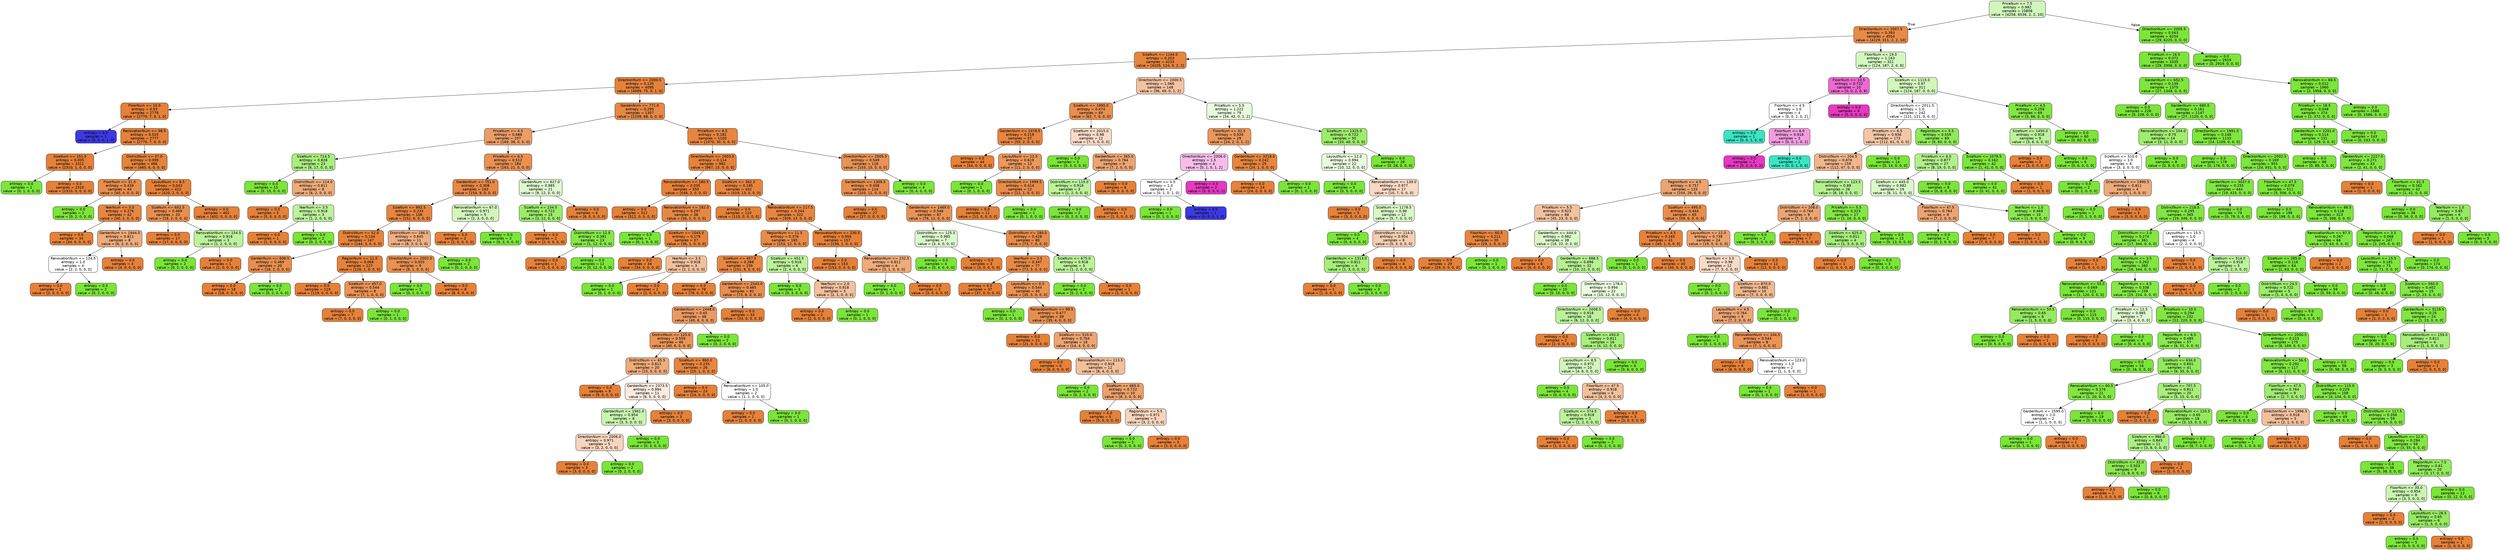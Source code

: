 digraph Tree {
node [shape=box, style="filled, rounded", color="black", fontname=helvetica] ;
edge [fontname=helvetica] ;
0 [label="PriceNum <= 7.5\nentropy = 0.982\nsamples = 10808\nvalue = [4258, 6536, 2, 2, 10]", fillcolor="#d1f6ba"] ;
1 [label="DirectionNum <= 2007.5\nentropy = 0.393\nsamples = 4554\nvalue = [4229, 311, 2, 2, 10]", fillcolor="#e78b48"] ;
0 -> 1 [labeldistance=2.5, labelangle=45, headlabel="True"] ;
2 [label="SizeNum <= 1144.0\nentropy = 0.203\nsamples = 4233\nvalue = [4105, 124, 0, 2, 2]", fillcolor="#e6853f"] ;
1 -> 2 ;
3 [label="DirectionNum <= 2000.5\nentropy = 0.135\nsamples = 4085\nvalue = [4009, 75, 0, 1, 0]", fillcolor="#e5833d"] ;
2 -> 3 ;
4 [label="FloorNum <= 10.0\nentropy = 0.03\nsamples = 2778\nvalue = [2770, 7, 0, 1, 0]", fillcolor="#e5813a"] ;
3 -> 4 ;
5 [label="entropy = 0.0\nsamples = 1\nvalue = [0, 0, 0, 1, 0]", fillcolor="#3c39e5"] ;
4 -> 5 ;
6 [label="RenovationNum <= 98.5\nentropy = 0.025\nsamples = 2777\nvalue = [2770, 7, 0, 0, 0]", fillcolor="#e5813a"] ;
4 -> 6 ;
7 [label="SizeNum <= 151.5\nentropy = 0.005\nsamples = 2311\nvalue = [2310, 1, 0, 0, 0]", fillcolor="#e58139"] ;
6 -> 7 ;
8 [label="entropy = 0.0\nsamples = 1\nvalue = [0, 1, 0, 0, 0]", fillcolor="#7be539"] ;
7 -> 8 ;
9 [label="entropy = 0.0\nsamples = 2310\nvalue = [2310, 0, 0, 0, 0]", fillcolor="#e58139"] ;
7 -> 9 ;
10 [label="DistrictNum <= 37.0\nentropy = 0.099\nsamples = 466\nvalue = [460, 6, 0, 0, 0]", fillcolor="#e5833c"] ;
6 -> 10 ;
11 [label="FloorNum <= 31.5\nentropy = 0.439\nsamples = 44\nvalue = [40, 4, 0, 0, 0]", fillcolor="#e88e4d"] ;
10 -> 11 ;
12 [label="entropy = 0.0\nsamples = 2\nvalue = [0, 2, 0, 0, 0]", fillcolor="#7be539"] ;
11 -> 12 ;
13 [label="YearNum <= 3.5\nentropy = 0.276\nsamples = 42\nvalue = [40, 2, 0, 0, 0]", fillcolor="#e68743"] ;
11 -> 13 ;
14 [label="entropy = 0.0\nsamples = 34\nvalue = [34, 0, 0, 0, 0]", fillcolor="#e58139"] ;
13 -> 14 ;
15 [label="GardenNum <= 1944.0\nentropy = 0.811\nsamples = 8\nvalue = [6, 2, 0, 0, 0]", fillcolor="#eeab7b"] ;
13 -> 15 ;
16 [label="RenovationNum <= 124.5\nentropy = 1.0\nsamples = 4\nvalue = [2, 2, 0, 0, 0]", fillcolor="#ffffff"] ;
15 -> 16 ;
17 [label="entropy = 0.0\nsamples = 2\nvalue = [2, 0, 0, 0, 0]", fillcolor="#e58139"] ;
16 -> 17 ;
18 [label="entropy = 0.0\nsamples = 2\nvalue = [0, 2, 0, 0, 0]", fillcolor="#7be539"] ;
16 -> 18 ;
19 [label="entropy = 0.0\nsamples = 4\nvalue = [4, 0, 0, 0, 0]", fillcolor="#e58139"] ;
15 -> 19 ;
20 [label="LayoutNum <= 8.5\nentropy = 0.043\nsamples = 422\nvalue = [420, 2, 0, 0, 0]", fillcolor="#e5823a"] ;
10 -> 20 ;
21 [label="SizeNum <= 602.5\nentropy = 0.469\nsamples = 20\nvalue = [18, 2, 0, 0, 0]", fillcolor="#e88f4f"] ;
20 -> 21 ;
22 [label="entropy = 0.0\nsamples = 17\nvalue = [17, 0, 0, 0, 0]", fillcolor="#e58139"] ;
21 -> 22 ;
23 [label="RenovationNum <= 154.5\nentropy = 0.918\nsamples = 3\nvalue = [1, 2, 0, 0, 0]", fillcolor="#bdf29c"] ;
21 -> 23 ;
24 [label="entropy = 0.0\nsamples = 2\nvalue = [0, 2, 0, 0, 0]", fillcolor="#7be539"] ;
23 -> 24 ;
25 [label="entropy = 0.0\nsamples = 1\nvalue = [1, 0, 0, 0, 0]", fillcolor="#e58139"] ;
23 -> 25 ;
26 [label="entropy = 0.0\nsamples = 402\nvalue = [402, 0, 0, 0, 0]", fillcolor="#e58139"] ;
20 -> 26 ;
27 [label="GardenNum <= 771.0\nentropy = 0.295\nsamples = 1307\nvalue = [1239, 68, 0, 0, 0]", fillcolor="#e68844"] ;
3 -> 27 ;
28 [label="PriceNum <= 4.5\nentropy = 0.688\nsamples = 207\nvalue = [169, 38, 0, 0, 0]", fillcolor="#eb9d66"] ;
27 -> 28 ;
29 [label="SizeNum <= 714.5\nentropy = 0.828\nsamples = 23\nvalue = [6, 17, 0, 0, 0]", fillcolor="#aaee7f"] ;
28 -> 29 ;
30 [label="entropy = 0.0\nsamples = 15\nvalue = [0, 15, 0, 0, 0]", fillcolor="#7be539"] ;
29 -> 30 ;
31 [label="DistrictNum <= 114.0\nentropy = 0.811\nsamples = 8\nvalue = [6, 2, 0, 0, 0]", fillcolor="#eeab7b"] ;
29 -> 31 ;
32 [label="entropy = 0.0\nsamples = 5\nvalue = [5, 0, 0, 0, 0]", fillcolor="#e58139"] ;
31 -> 32 ;
33 [label="YearNum <= 3.5\nentropy = 0.918\nsamples = 3\nvalue = [1, 2, 0, 0, 0]", fillcolor="#bdf29c"] ;
31 -> 33 ;
34 [label="entropy = 0.0\nsamples = 1\nvalue = [1, 0, 0, 0, 0]", fillcolor="#e58139"] ;
33 -> 34 ;
35 [label="entropy = 0.0\nsamples = 2\nvalue = [0, 2, 0, 0, 0]", fillcolor="#7be539"] ;
33 -> 35 ;
36 [label="PriceNum <= 6.5\nentropy = 0.512\nsamples = 184\nvalue = [163, 21, 0, 0, 0]", fillcolor="#e89153"] ;
28 -> 36 ;
37 [label="GardenNum <= 751.0\nentropy = 0.308\nsamples = 163\nvalue = [154, 9, 0, 0, 0]", fillcolor="#e78845"] ;
36 -> 37 ;
38 [label="SizeNum <= 892.5\nentropy = 0.233\nsamples = 158\nvalue = [152, 6, 0, 0, 0]", fillcolor="#e68641"] ;
37 -> 38 ;
39 [label="DistrictNum <= 52.0\nentropy = 0.144\nsamples = 147\nvalue = [144, 3, 0, 0, 0]", fillcolor="#e6843d"] ;
38 -> 39 ;
40 [label="GardenNum <= 608.5\nentropy = 0.469\nsamples = 20\nvalue = [18, 2, 0, 0, 0]", fillcolor="#e88f4f"] ;
39 -> 40 ;
41 [label="entropy = 0.0\nsamples = 18\nvalue = [18, 0, 0, 0, 0]", fillcolor="#e58139"] ;
40 -> 41 ;
42 [label="entropy = 0.0\nsamples = 2\nvalue = [0, 2, 0, 0, 0]", fillcolor="#7be539"] ;
40 -> 42 ;
43 [label="RegionNum <= 11.5\nentropy = 0.066\nsamples = 127\nvalue = [126, 1, 0, 0, 0]", fillcolor="#e5823b"] ;
39 -> 43 ;
44 [label="entropy = 0.0\nsamples = 119\nvalue = [119, 0, 0, 0, 0]", fillcolor="#e58139"] ;
43 -> 44 ;
45 [label="SizeNum <= 457.0\nentropy = 0.544\nsamples = 8\nvalue = [7, 1, 0, 0, 0]", fillcolor="#e99355"] ;
43 -> 45 ;
46 [label="entropy = 0.0\nsamples = 7\nvalue = [7, 0, 0, 0, 0]", fillcolor="#e58139"] ;
45 -> 46 ;
47 [label="entropy = 0.0\nsamples = 1\nvalue = [0, 1, 0, 0, 0]", fillcolor="#7be539"] ;
45 -> 47 ;
48 [label="DistrictNum <= 186.5\nentropy = 0.845\nsamples = 11\nvalue = [8, 3, 0, 0, 0]", fillcolor="#efb083"] ;
38 -> 48 ;
49 [label="DirectionNum <= 2002.0\nentropy = 0.503\nsamples = 9\nvalue = [8, 1, 0, 0, 0]", fillcolor="#e89152"] ;
48 -> 49 ;
50 [label="entropy = 0.0\nsamples = 1\nvalue = [0, 1, 0, 0, 0]", fillcolor="#7be539"] ;
49 -> 50 ;
51 [label="entropy = 0.0\nsamples = 8\nvalue = [8, 0, 0, 0, 0]", fillcolor="#e58139"] ;
49 -> 51 ;
52 [label="entropy = 0.0\nsamples = 2\nvalue = [0, 2, 0, 0, 0]", fillcolor="#7be539"] ;
48 -> 52 ;
53 [label="RenovationNum <= 67.0\nentropy = 0.971\nsamples = 5\nvalue = [2, 3, 0, 0, 0]", fillcolor="#d3f6bd"] ;
37 -> 53 ;
54 [label="entropy = 0.0\nsamples = 2\nvalue = [2, 0, 0, 0, 0]", fillcolor="#e58139"] ;
53 -> 54 ;
55 [label="entropy = 0.0\nsamples = 3\nvalue = [0, 3, 0, 0, 0]", fillcolor="#7be539"] ;
53 -> 55 ;
56 [label="GardenNum <= 627.0\nentropy = 0.985\nsamples = 21\nvalue = [9, 12, 0, 0, 0]", fillcolor="#def8ce"] ;
36 -> 56 ;
57 [label="SizeNum <= 234.5\nentropy = 0.722\nsamples = 15\nvalue = [3, 12, 0, 0, 0]", fillcolor="#9cec6a"] ;
56 -> 57 ;
58 [label="entropy = 0.0\nsamples = 2\nvalue = [2, 0, 0, 0, 0]", fillcolor="#e58139"] ;
57 -> 58 ;
59 [label="DistrictNum <= 12.5\nentropy = 0.391\nsamples = 13\nvalue = [1, 12, 0, 0, 0]", fillcolor="#86e749"] ;
57 -> 59 ;
60 [label="entropy = 0.0\nsamples = 1\nvalue = [1, 0, 0, 0, 0]", fillcolor="#e58139"] ;
59 -> 60 ;
61 [label="entropy = 0.0\nsamples = 12\nvalue = [0, 12, 0, 0, 0]", fillcolor="#7be539"] ;
59 -> 61 ;
62 [label="entropy = 0.0\nsamples = 6\nvalue = [6, 0, 0, 0, 0]", fillcolor="#e58139"] ;
56 -> 62 ;
63 [label="PriceNum <= 6.5\nentropy = 0.181\nsamples = 1100\nvalue = [1070, 30, 0, 0, 0]", fillcolor="#e6853f"] ;
27 -> 63 ;
64 [label="DirectionNum <= 2003.5\nentropy = 0.114\nsamples = 982\nvalue = [967, 15, 0, 0, 0]", fillcolor="#e5833c"] ;
63 -> 64 ;
65 [label="RenovationNum <= 180.5\nentropy = 0.035\nsamples = 550\nvalue = [548, 2, 0, 0, 0]", fillcolor="#e5813a"] ;
64 -> 65 ;
66 [label="entropy = 0.0\nsamples = 512\nvalue = [512, 0, 0, 0, 0]", fillcolor="#e58139"] ;
65 -> 66 ;
67 [label="RenovationNum <= 182.0\nentropy = 0.297\nsamples = 38\nvalue = [36, 2, 0, 0, 0]", fillcolor="#e68844"] ;
65 -> 67 ;
68 [label="entropy = 0.0\nsamples = 1\nvalue = [0, 1, 0, 0, 0]", fillcolor="#7be539"] ;
67 -> 68 ;
69 [label="SizeNum <= 1045.0\nentropy = 0.179\nsamples = 37\nvalue = [36, 1, 0, 0, 0]", fillcolor="#e6843e"] ;
67 -> 69 ;
70 [label="entropy = 0.0\nsamples = 34\nvalue = [34, 0, 0, 0, 0]", fillcolor="#e58139"] ;
69 -> 70 ;
71 [label="YearNum <= 3.5\nentropy = 0.918\nsamples = 3\nvalue = [2, 1, 0, 0, 0]", fillcolor="#f2c09c"] ;
69 -> 71 ;
72 [label="entropy = 0.0\nsamples = 1\nvalue = [0, 1, 0, 0, 0]", fillcolor="#7be539"] ;
71 -> 72 ;
73 [label="entropy = 0.0\nsamples = 2\nvalue = [2, 0, 0, 0, 0]", fillcolor="#e58139"] ;
71 -> 73 ;
74 [label="SizeNum <= 362.5\nentropy = 0.195\nsamples = 432\nvalue = [419, 13, 0, 0, 0]", fillcolor="#e6853f"] ;
64 -> 74 ;
75 [label="entropy = 0.0\nsamples = 110\nvalue = [110, 0, 0, 0, 0]", fillcolor="#e58139"] ;
74 -> 75 ;
76 [label="RenovationNum <= 117.5\nentropy = 0.244\nsamples = 322\nvalue = [309, 13, 0, 0, 0]", fillcolor="#e68641"] ;
74 -> 76 ;
77 [label="RegionNum <= 11.5\nentropy = 0.376\nsamples = 165\nvalue = [153, 12, 0, 0, 0]", fillcolor="#e78b49"] ;
76 -> 77 ;
78 [label="SizeNum <= 457.5\nentropy = 0.288\nsamples = 159\nvalue = [151, 8, 0, 0, 0]", fillcolor="#e68843"] ;
77 -> 78 ;
79 [label="entropy = 0.0\nsamples = 78\nvalue = [78, 0, 0, 0, 0]", fillcolor="#e58139"] ;
78 -> 79 ;
80 [label="GardenNum <= 2543.0\nentropy = 0.465\nsamples = 81\nvalue = [73, 8, 0, 0, 0]", fillcolor="#e88f4f"] ;
78 -> 80 ;
81 [label="GardenNum <= 2448.0\nentropy = 0.65\nsamples = 48\nvalue = [40, 8, 0, 0, 0]", fillcolor="#ea9a61"] ;
80 -> 81 ;
82 [label="DistrictNum <= 125.0\nentropy = 0.559\nsamples = 46\nvalue = [40, 6, 0, 0, 0]", fillcolor="#e99457"] ;
81 -> 82 ;
83 [label="DistrictNum <= 65.5\nentropy = 0.811\nsamples = 20\nvalue = [15, 5, 0, 0, 0]", fillcolor="#eeab7b"] ;
82 -> 83 ;
84 [label="entropy = 0.0\nsamples = 9\nvalue = [9, 0, 0, 0, 0]", fillcolor="#e58139"] ;
83 -> 84 ;
85 [label="GardenNum <= 2373.5\nentropy = 0.994\nsamples = 11\nvalue = [6, 5, 0, 0, 0]", fillcolor="#fbeade"] ;
83 -> 85 ;
86 [label="GardenNum <= 1961.0\nentropy = 0.954\nsamples = 8\nvalue = [3, 5, 0, 0, 0]", fillcolor="#caf5b0"] ;
85 -> 86 ;
87 [label="DirectionNum <= 2006.0\nentropy = 0.971\nsamples = 5\nvalue = [3, 2, 0, 0, 0]", fillcolor="#f6d5bd"] ;
86 -> 87 ;
88 [label="entropy = 0.0\nsamples = 3\nvalue = [3, 0, 0, 0, 0]", fillcolor="#e58139"] ;
87 -> 88 ;
89 [label="entropy = 0.0\nsamples = 2\nvalue = [0, 2, 0, 0, 0]", fillcolor="#7be539"] ;
87 -> 89 ;
90 [label="entropy = 0.0\nsamples = 3\nvalue = [0, 3, 0, 0, 0]", fillcolor="#7be539"] ;
86 -> 90 ;
91 [label="entropy = 0.0\nsamples = 3\nvalue = [3, 0, 0, 0, 0]", fillcolor="#e58139"] ;
85 -> 91 ;
92 [label="SizeNum <= 960.0\nentropy = 0.235\nsamples = 26\nvalue = [25, 1, 0, 0, 0]", fillcolor="#e68641"] ;
82 -> 92 ;
93 [label="entropy = 0.0\nsamples = 24\nvalue = [24, 0, 0, 0, 0]", fillcolor="#e58139"] ;
92 -> 93 ;
94 [label="RenovationNum <= 105.0\nentropy = 1.0\nsamples = 2\nvalue = [1, 1, 0, 0, 0]", fillcolor="#ffffff"] ;
92 -> 94 ;
95 [label="entropy = 0.0\nsamples = 1\nvalue = [1, 0, 0, 0, 0]", fillcolor="#e58139"] ;
94 -> 95 ;
96 [label="entropy = 0.0\nsamples = 1\nvalue = [0, 1, 0, 0, 0]", fillcolor="#7be539"] ;
94 -> 96 ;
97 [label="entropy = 0.0\nsamples = 2\nvalue = [0, 2, 0, 0, 0]", fillcolor="#7be539"] ;
81 -> 97 ;
98 [label="entropy = 0.0\nsamples = 33\nvalue = [33, 0, 0, 0, 0]", fillcolor="#e58139"] ;
80 -> 98 ;
99 [label="SizeNum <= 452.5\nentropy = 0.918\nsamples = 6\nvalue = [2, 4, 0, 0, 0]", fillcolor="#bdf29c"] ;
77 -> 99 ;
100 [label="entropy = 0.0\nsamples = 3\nvalue = [0, 3, 0, 0, 0]", fillcolor="#7be539"] ;
99 -> 100 ;
101 [label="YearNum <= 2.0\nentropy = 0.918\nsamples = 3\nvalue = [2, 1, 0, 0, 0]", fillcolor="#f2c09c"] ;
99 -> 101 ;
102 [label="entropy = 0.0\nsamples = 2\nvalue = [2, 0, 0, 0, 0]", fillcolor="#e58139"] ;
101 -> 102 ;
103 [label="entropy = 0.0\nsamples = 1\nvalue = [0, 1, 0, 0, 0]", fillcolor="#7be539"] ;
101 -> 103 ;
104 [label="RenovationNum <= 230.5\nentropy = 0.056\nsamples = 157\nvalue = [156, 1, 0, 0, 0]", fillcolor="#e5823a"] ;
76 -> 104 ;
105 [label="entropy = 0.0\nsamples = 153\nvalue = [153, 0, 0, 0, 0]", fillcolor="#e58139"] ;
104 -> 105 ;
106 [label="RenovationNum <= 232.5\nentropy = 0.811\nsamples = 4\nvalue = [3, 1, 0, 0, 0]", fillcolor="#eeab7b"] ;
104 -> 106 ;
107 [label="entropy = 0.0\nsamples = 1\nvalue = [0, 1, 0, 0, 0]", fillcolor="#7be539"] ;
106 -> 107 ;
108 [label="entropy = 0.0\nsamples = 3\nvalue = [3, 0, 0, 0, 0]", fillcolor="#e58139"] ;
106 -> 108 ;
109 [label="DirectionNum <= 2005.5\nentropy = 0.549\nsamples = 118\nvalue = [103, 15, 0, 0, 0]", fillcolor="#e99356"] ;
63 -> 109 ;
110 [label="GardenNum <= 1309.5\nentropy = 0.458\nsamples = 114\nvalue = [103, 11, 0, 0, 0]", fillcolor="#e88e4e"] ;
109 -> 110 ;
111 [label="entropy = 0.0\nsamples = 27\nvalue = [27, 0, 0, 0, 0]", fillcolor="#e58139"] ;
110 -> 111 ;
112 [label="GardenNum <= 1469.0\nentropy = 0.548\nsamples = 87\nvalue = [76, 11, 0, 0, 0]", fillcolor="#e99356"] ;
110 -> 112 ;
113 [label="DistrictNum <= 125.5\nentropy = 0.985\nsamples = 7\nvalue = [3, 4, 0, 0, 0]", fillcolor="#def8ce"] ;
112 -> 113 ;
114 [label="entropy = 0.0\nsamples = 4\nvalue = [0, 4, 0, 0, 0]", fillcolor="#7be539"] ;
113 -> 114 ;
115 [label="entropy = 0.0\nsamples = 3\nvalue = [3, 0, 0, 0, 0]", fillcolor="#e58139"] ;
113 -> 115 ;
116 [label="DistrictNum <= 180.0\nentropy = 0.428\nsamples = 80\nvalue = [73, 7, 0, 0, 0]", fillcolor="#e78d4c"] ;
112 -> 116 ;
117 [label="YearNum <= 3.5\nentropy = 0.347\nsamples = 77\nvalue = [72, 5, 0, 0, 0]", fillcolor="#e78a47"] ;
116 -> 117 ;
118 [label="entropy = 0.0\nsamples = 37\nvalue = [37, 0, 0, 0, 0]", fillcolor="#e58139"] ;
117 -> 118 ;
119 [label="LayoutNum <= 0.5\nentropy = 0.544\nsamples = 40\nvalue = [35, 5, 0, 0, 0]", fillcolor="#e99355"] ;
117 -> 119 ;
120 [label="entropy = 0.0\nsamples = 1\nvalue = [0, 1, 0, 0, 0]", fillcolor="#7be539"] ;
119 -> 120 ;
121 [label="RenovationNum <= 99.5\nentropy = 0.477\nsamples = 39\nvalue = [35, 4, 0, 0, 0]", fillcolor="#e88f50"] ;
119 -> 121 ;
122 [label="entropy = 0.0\nsamples = 21\nvalue = [21, 0, 0, 0, 0]", fillcolor="#e58139"] ;
121 -> 122 ;
123 [label="SizeNum <= 510.0\nentropy = 0.764\nsamples = 18\nvalue = [14, 4, 0, 0, 0]", fillcolor="#eca572"] ;
121 -> 123 ;
124 [label="entropy = 0.0\nsamples = 6\nvalue = [6, 0, 0, 0, 0]", fillcolor="#e58139"] ;
123 -> 124 ;
125 [label="RenovationNum <= 113.5\nentropy = 0.918\nsamples = 12\nvalue = [8, 4, 0, 0, 0]", fillcolor="#f2c09c"] ;
123 -> 125 ;
126 [label="entropy = 0.0\nsamples = 2\nvalue = [0, 2, 0, 0, 0]", fillcolor="#7be539"] ;
125 -> 126 ;
127 [label="SizeNum <= 665.0\nentropy = 0.722\nsamples = 10\nvalue = [8, 2, 0, 0, 0]", fillcolor="#eca06a"] ;
125 -> 127 ;
128 [label="entropy = 0.0\nsamples = 5\nvalue = [5, 0, 0, 0, 0]", fillcolor="#e58139"] ;
127 -> 128 ;
129 [label="RegionNum <= 5.5\nentropy = 0.971\nsamples = 5\nvalue = [3, 2, 0, 0, 0]", fillcolor="#f6d5bd"] ;
127 -> 129 ;
130 [label="entropy = 0.0\nsamples = 2\nvalue = [0, 2, 0, 0, 0]", fillcolor="#7be539"] ;
129 -> 130 ;
131 [label="entropy = 0.0\nsamples = 3\nvalue = [3, 0, 0, 0, 0]", fillcolor="#e58139"] ;
129 -> 131 ;
132 [label="SizeNum <= 675.0\nentropy = 0.918\nsamples = 3\nvalue = [1, 2, 0, 0, 0]", fillcolor="#bdf29c"] ;
116 -> 132 ;
133 [label="entropy = 0.0\nsamples = 2\nvalue = [0, 2, 0, 0, 0]", fillcolor="#7be539"] ;
132 -> 133 ;
134 [label="entropy = 0.0\nsamples = 1\nvalue = [1, 0, 0, 0, 0]", fillcolor="#e58139"] ;
132 -> 134 ;
135 [label="entropy = 0.0\nsamples = 4\nvalue = [0, 4, 0, 0, 0]", fillcolor="#7be539"] ;
109 -> 135 ;
136 [label="DirectionNum <= 2000.5\nentropy = 1.066\nsamples = 148\nvalue = [96, 49, 0, 1, 2]", fillcolor="#f3c3a1"] ;
2 -> 136 ;
137 [label="SizeNum <= 1890.0\nentropy = 0.474\nsamples = 69\nvalue = [62, 7, 0, 0, 0]", fillcolor="#e88f4f"] ;
136 -> 137 ;
138 [label="GardenNum <= 2478.5\nentropy = 0.219\nsamples = 57\nvalue = [55, 2, 0, 0, 0]", fillcolor="#e68640"] ;
137 -> 138 ;
139 [label="entropy = 0.0\nsamples = 44\nvalue = [44, 0, 0, 0, 0]", fillcolor="#e58139"] ;
138 -> 139 ;
140 [label="LayoutNum <= 12.5\nentropy = 0.619\nsamples = 13\nvalue = [11, 2, 0, 0, 0]", fillcolor="#ea985d"] ;
138 -> 140 ;
141 [label="entropy = 0.0\nsamples = 1\nvalue = [0, 1, 0, 0, 0]", fillcolor="#7be539"] ;
140 -> 141 ;
142 [label="DirectionNum <= 1999.5\nentropy = 0.414\nsamples = 12\nvalue = [11, 1, 0, 0, 0]", fillcolor="#e78c4b"] ;
140 -> 142 ;
143 [label="entropy = 0.0\nsamples = 11\nvalue = [11, 0, 0, 0, 0]", fillcolor="#e58139"] ;
142 -> 143 ;
144 [label="entropy = 0.0\nsamples = 1\nvalue = [0, 1, 0, 0, 0]", fillcolor="#7be539"] ;
142 -> 144 ;
145 [label="SizeNum <= 2015.0\nentropy = 0.98\nsamples = 12\nvalue = [7, 5, 0, 0, 0]", fillcolor="#f8dbc6"] ;
137 -> 145 ;
146 [label="entropy = 0.0\nsamples = 3\nvalue = [0, 3, 0, 0, 0]", fillcolor="#7be539"] ;
145 -> 146 ;
147 [label="GardenNum <= 365.0\nentropy = 0.764\nsamples = 9\nvalue = [7, 2, 0, 0, 0]", fillcolor="#eca572"] ;
145 -> 147 ;
148 [label="DistrictNum <= 115.0\nentropy = 0.918\nsamples = 3\nvalue = [1, 2, 0, 0, 0]", fillcolor="#bdf29c"] ;
147 -> 148 ;
149 [label="entropy = 0.0\nsamples = 2\nvalue = [0, 2, 0, 0, 0]", fillcolor="#7be539"] ;
148 -> 149 ;
150 [label="entropy = 0.0\nsamples = 1\nvalue = [1, 0, 0, 0, 0]", fillcolor="#e58139"] ;
148 -> 150 ;
151 [label="entropy = 0.0\nsamples = 6\nvalue = [6, 0, 0, 0, 0]", fillcolor="#e58139"] ;
147 -> 151 ;
152 [label="PriceNum <= 5.5\nentropy = 1.222\nsamples = 79\nvalue = [34, 42, 0, 1, 2]", fillcolor="#e8fadc"] ;
136 -> 152 ;
153 [label="FloorNum <= 32.5\nentropy = 0.926\nsamples = 29\nvalue = [24, 2, 0, 1, 2]", fillcolor="#ea985e"] ;
152 -> 153 ;
154 [label="DirectionNum <= 2006.0\nentropy = 1.5\nsamples = 4\nvalue = [0, 1, 0, 1, 2]", fillcolor="#f6bdea"] ;
153 -> 154 ;
155 [label="YearNum <= 0.5\nentropy = 1.0\nsamples = 2\nvalue = [0, 1, 0, 1, 0]", fillcolor="#ffffff"] ;
154 -> 155 ;
156 [label="entropy = 0.0\nsamples = 1\nvalue = [0, 1, 0, 0, 0]", fillcolor="#7be539"] ;
155 -> 156 ;
157 [label="entropy = 0.0\nsamples = 1\nvalue = [0, 0, 0, 1, 0]", fillcolor="#3c39e5"] ;
155 -> 157 ;
158 [label="entropy = 0.0\nsamples = 2\nvalue = [0, 0, 0, 0, 2]", fillcolor="#e539c0"] ;
154 -> 158 ;
159 [label="GardenNum <= 3218.0\nentropy = 0.242\nsamples = 25\nvalue = [24, 1, 0, 0, 0]", fillcolor="#e68641"] ;
153 -> 159 ;
160 [label="entropy = 0.0\nsamples = 24\nvalue = [24, 0, 0, 0, 0]", fillcolor="#e58139"] ;
159 -> 160 ;
161 [label="entropy = 0.0\nsamples = 1\nvalue = [0, 1, 0, 0, 0]", fillcolor="#7be539"] ;
159 -> 161 ;
162 [label="SizeNum <= 1325.0\nentropy = 0.722\nsamples = 50\nvalue = [10, 40, 0, 0, 0]", fillcolor="#9cec6a"] ;
152 -> 162 ;
163 [label="LayoutNum <= 12.0\nentropy = 0.994\nsamples = 22\nvalue = [10, 12, 0, 0, 0]", fillcolor="#e9fbde"] ;
162 -> 163 ;
164 [label="entropy = 0.0\nsamples = 5\nvalue = [0, 5, 0, 0, 0]", fillcolor="#7be539"] ;
163 -> 164 ;
165 [label="RenovationNum <= 139.0\nentropy = 0.977\nsamples = 17\nvalue = [10, 7, 0, 0, 0]", fillcolor="#f7d9c4"] ;
163 -> 165 ;
166 [label="entropy = 0.0\nsamples = 5\nvalue = [5, 0, 0, 0, 0]", fillcolor="#e58139"] ;
165 -> 166 ;
167 [label="SizeNum <= 1178.5\nentropy = 0.98\nsamples = 12\nvalue = [5, 7, 0, 0, 0]", fillcolor="#d9f8c6"] ;
165 -> 167 ;
168 [label="entropy = 0.0\nsamples = 4\nvalue = [0, 4, 0, 0, 0]", fillcolor="#7be539"] ;
167 -> 168 ;
169 [label="DistrictNum <= 114.0\nentropy = 0.954\nsamples = 8\nvalue = [5, 3, 0, 0, 0]", fillcolor="#f5cdb0"] ;
167 -> 169 ;
170 [label="GardenNum <= 1313.0\nentropy = 0.811\nsamples = 4\nvalue = [1, 3, 0, 0, 0]", fillcolor="#a7ee7b"] ;
169 -> 170 ;
171 [label="entropy = 0.0\nsamples = 1\nvalue = [1, 0, 0, 0, 0]", fillcolor="#e58139"] ;
170 -> 171 ;
172 [label="entropy = 0.0\nsamples = 3\nvalue = [0, 3, 0, 0, 0]", fillcolor="#7be539"] ;
170 -> 172 ;
173 [label="entropy = 0.0\nsamples = 4\nvalue = [4, 0, 0, 0, 0]", fillcolor="#e58139"] ;
169 -> 173 ;
174 [label="entropy = 0.0\nsamples = 28\nvalue = [0, 28, 0, 0, 0]", fillcolor="#7be539"] ;
162 -> 174 ;
175 [label="FloorNum <= 19.0\nentropy = 1.163\nsamples = 321\nvalue = [124, 187, 2, 0, 8]", fillcolor="#d5f7c0"] ;
1 -> 175 ;
176 [label="FloorNum <= 10.5\nentropy = 0.722\nsamples = 10\nvalue = [0, 0, 2, 0, 8]", fillcolor="#ec6ad0"] ;
175 -> 176 ;
177 [label="FloorNum <= 4.5\nentropy = 1.0\nsamples = 4\nvalue = [0, 0, 2, 0, 2]", fillcolor="#ffffff"] ;
176 -> 177 ;
178 [label="entropy = 0.0\nsamples = 1\nvalue = [0, 0, 1, 0, 0]", fillcolor="#39e5c5"] ;
177 -> 178 ;
179 [label="FloorNum <= 8.0\nentropy = 0.918\nsamples = 3\nvalue = [0, 0, 1, 0, 2]", fillcolor="#f29ce0"] ;
177 -> 179 ;
180 [label="entropy = 0.0\nsamples = 2\nvalue = [0, 0, 0, 0, 2]", fillcolor="#e539c0"] ;
179 -> 180 ;
181 [label="entropy = 0.0\nsamples = 1\nvalue = [0, 0, 1, 0, 0]", fillcolor="#39e5c5"] ;
179 -> 181 ;
182 [label="entropy = 0.0\nsamples = 6\nvalue = [0, 0, 0, 0, 6]", fillcolor="#e539c0"] ;
176 -> 182 ;
183 [label="SizeNum <= 1115.0\nentropy = 0.97\nsamples = 311\nvalue = [124, 187, 0, 0, 0]", fillcolor="#d3f6bc"] ;
175 -> 183 ;
184 [label="DirectionNum <= 2011.5\nentropy = 1.0\nsamples = 242\nvalue = [121, 121, 0, 0, 0]", fillcolor="#ffffff"] ;
183 -> 184 ;
185 [label="PriceNum <= 6.5\nentropy = 0.936\nsamples = 173\nvalue = [112, 61, 0, 0, 0]", fillcolor="#f3c6a5"] ;
184 -> 185 ;
186 [label="DistrictNum <= 204.5\nentropy = 0.876\nsamples = 159\nvalue = [112, 47, 0, 0, 0]", fillcolor="#f0b68c"] ;
185 -> 186 ;
187 [label="RegionNum <= 4.5\nentropy = 0.757\nsamples = 133\nvalue = [104, 29, 0, 0, 0]", fillcolor="#eca470"] ;
186 -> 187 ;
188 [label="PriceNum <= 5.5\nentropy = 0.923\nsamples = 68\nvalue = [45, 23, 0, 0, 0]", fillcolor="#f2c19e"] ;
187 -> 188 ;
189 [label="FloorNum <= 60.5\nentropy = 0.211\nsamples = 30\nvalue = [29, 1, 0, 0, 0]", fillcolor="#e68540"] ;
188 -> 189 ;
190 [label="entropy = 0.0\nsamples = 29\nvalue = [29, 0, 0, 0, 0]", fillcolor="#e58139"] ;
189 -> 190 ;
191 [label="entropy = 0.0\nsamples = 1\nvalue = [0, 1, 0, 0, 0]", fillcolor="#7be539"] ;
189 -> 191 ;
192 [label="GardenNum <= 444.0\nentropy = 0.982\nsamples = 38\nvalue = [16, 22, 0, 0, 0]", fillcolor="#dbf8c9"] ;
188 -> 192 ;
193 [label="entropy = 0.0\nsamples = 6\nvalue = [6, 0, 0, 0, 0]", fillcolor="#e58139"] ;
192 -> 193 ;
194 [label="GardenNum <= 888.5\nentropy = 0.896\nsamples = 32\nvalue = [10, 22, 0, 0, 0]", fillcolor="#b7f193"] ;
192 -> 194 ;
195 [label="entropy = 0.0\nsamples = 10\nvalue = [0, 10, 0, 0, 0]", fillcolor="#7be539"] ;
194 -> 195 ;
196 [label="DistrictNum <= 178.0\nentropy = 0.994\nsamples = 22\nvalue = [10, 12, 0, 0, 0]", fillcolor="#e9fbde"] ;
194 -> 196 ;
197 [label="DirectionNum <= 2008.5\nentropy = 0.918\nsamples = 18\nvalue = [6, 12, 0, 0, 0]", fillcolor="#bdf29c"] ;
196 -> 197 ;
198 [label="entropy = 0.0\nsamples = 2\nvalue = [2, 0, 0, 0, 0]", fillcolor="#e58139"] ;
197 -> 198 ;
199 [label="SizeNum <= 450.0\nentropy = 0.811\nsamples = 16\nvalue = [4, 12, 0, 0, 0]", fillcolor="#a7ee7b"] ;
197 -> 199 ;
200 [label="LayoutNum <= 8.5\nentropy = 0.971\nsamples = 10\nvalue = [4, 6, 0, 0, 0]", fillcolor="#d3f6bd"] ;
199 -> 200 ;
201 [label="entropy = 0.0\nsamples = 4\nvalue = [0, 4, 0, 0, 0]", fillcolor="#7be539"] ;
200 -> 201 ;
202 [label="FloorNum <= 47.5\nentropy = 0.918\nsamples = 6\nvalue = [4, 2, 0, 0, 0]", fillcolor="#f2c09c"] ;
200 -> 202 ;
203 [label="SizeNum <= 374.5\nentropy = 0.918\nsamples = 3\nvalue = [1, 2, 0, 0, 0]", fillcolor="#bdf29c"] ;
202 -> 203 ;
204 [label="entropy = 0.0\nsamples = 1\nvalue = [1, 0, 0, 0, 0]", fillcolor="#e58139"] ;
203 -> 204 ;
205 [label="entropy = 0.0\nsamples = 2\nvalue = [0, 2, 0, 0, 0]", fillcolor="#7be539"] ;
203 -> 205 ;
206 [label="entropy = 0.0\nsamples = 3\nvalue = [3, 0, 0, 0, 0]", fillcolor="#e58139"] ;
202 -> 206 ;
207 [label="entropy = 0.0\nsamples = 6\nvalue = [0, 6, 0, 0, 0]", fillcolor="#7be539"] ;
199 -> 207 ;
208 [label="entropy = 0.0\nsamples = 4\nvalue = [4, 0, 0, 0, 0]", fillcolor="#e58139"] ;
196 -> 208 ;
209 [label="SizeNum <= 495.0\nentropy = 0.444\nsamples = 65\nvalue = [59, 6, 0, 0, 0]", fillcolor="#e88e4d"] ;
187 -> 209 ;
210 [label="PriceNum <= 4.5\nentropy = 0.165\nsamples = 41\nvalue = [40, 1, 0, 0, 0]", fillcolor="#e6843e"] ;
209 -> 210 ;
211 [label="entropy = 0.0\nsamples = 1\nvalue = [0, 1, 0, 0, 0]", fillcolor="#7be539"] ;
210 -> 211 ;
212 [label="entropy = 0.0\nsamples = 40\nvalue = [40, 0, 0, 0, 0]", fillcolor="#e58139"] ;
210 -> 212 ;
213 [label="LayoutNum <= 12.0\nentropy = 0.738\nsamples = 24\nvalue = [19, 5, 0, 0, 0]", fillcolor="#eca26d"] ;
209 -> 213 ;
214 [label="YearNum <= 3.5\nentropy = 0.98\nsamples = 12\nvalue = [7, 5, 0, 0, 0]", fillcolor="#f8dbc6"] ;
213 -> 214 ;
215 [label="entropy = 0.0\nsamples = 2\nvalue = [0, 2, 0, 0, 0]", fillcolor="#7be539"] ;
214 -> 215 ;
216 [label="SizeNum <= 870.0\nentropy = 0.881\nsamples = 10\nvalue = [7, 3, 0, 0, 0]", fillcolor="#f0b78e"] ;
214 -> 216 ;
217 [label="LayoutNum <= 4.5\nentropy = 0.764\nsamples = 9\nvalue = [7, 2, 0, 0, 0]", fillcolor="#eca572"] ;
216 -> 217 ;
218 [label="entropy = 0.0\nsamples = 1\nvalue = [0, 1, 0, 0, 0]", fillcolor="#7be539"] ;
217 -> 218 ;
219 [label="RenovationNum <= 104.5\nentropy = 0.544\nsamples = 8\nvalue = [7, 1, 0, 0, 0]", fillcolor="#e99355"] ;
217 -> 219 ;
220 [label="entropy = 0.0\nsamples = 6\nvalue = [6, 0, 0, 0, 0]", fillcolor="#e58139"] ;
219 -> 220 ;
221 [label="RenovationNum <= 123.0\nentropy = 1.0\nsamples = 2\nvalue = [1, 1, 0, 0, 0]", fillcolor="#ffffff"] ;
219 -> 221 ;
222 [label="entropy = 0.0\nsamples = 1\nvalue = [0, 1, 0, 0, 0]", fillcolor="#7be539"] ;
221 -> 222 ;
223 [label="entropy = 0.0\nsamples = 1\nvalue = [1, 0, 0, 0, 0]", fillcolor="#e58139"] ;
221 -> 223 ;
224 [label="entropy = 0.0\nsamples = 1\nvalue = [0, 1, 0, 0, 0]", fillcolor="#7be539"] ;
216 -> 224 ;
225 [label="entropy = 0.0\nsamples = 12\nvalue = [12, 0, 0, 0, 0]", fillcolor="#e58139"] ;
213 -> 225 ;
226 [label="RenovationNum <= 123.5\nentropy = 0.89\nsamples = 26\nvalue = [8, 18, 0, 0, 0]", fillcolor="#b6f191"] ;
186 -> 226 ;
227 [label="DistrictNum <= 208.0\nentropy = 0.764\nsamples = 9\nvalue = [7, 2, 0, 0, 0]", fillcolor="#eca572"] ;
226 -> 227 ;
228 [label="entropy = 0.0\nsamples = 2\nvalue = [0, 2, 0, 0, 0]", fillcolor="#7be539"] ;
227 -> 228 ;
229 [label="entropy = 0.0\nsamples = 7\nvalue = [7, 0, 0, 0, 0]", fillcolor="#e58139"] ;
227 -> 229 ;
230 [label="PriceNum <= 5.5\nentropy = 0.323\nsamples = 17\nvalue = [1, 16, 0, 0, 0]", fillcolor="#83e745"] ;
226 -> 230 ;
231 [label="SizeNum <= 625.0\nentropy = 0.811\nsamples = 4\nvalue = [1, 3, 0, 0, 0]", fillcolor="#a7ee7b"] ;
230 -> 231 ;
232 [label="entropy = 0.0\nsamples = 1\nvalue = [1, 0, 0, 0, 0]", fillcolor="#e58139"] ;
231 -> 232 ;
233 [label="entropy = 0.0\nsamples = 3\nvalue = [0, 3, 0, 0, 0]", fillcolor="#7be539"] ;
231 -> 233 ;
234 [label="entropy = 0.0\nsamples = 13\nvalue = [0, 13, 0, 0, 0]", fillcolor="#7be539"] ;
230 -> 234 ;
235 [label="entropy = 0.0\nsamples = 14\nvalue = [0, 14, 0, 0, 0]", fillcolor="#7be539"] ;
185 -> 235 ;
236 [label="RegionNum <= 5.5\nentropy = 0.559\nsamples = 69\nvalue = [9, 60, 0, 0, 0]", fillcolor="#8fe957"] ;
184 -> 236 ;
237 [label="PriceNum <= 6.5\nentropy = 0.877\nsamples = 27\nvalue = [8, 19, 0, 0, 0]", fillcolor="#b3f08c"] ;
236 -> 237 ;
238 [label="SizeNum <= 445.0\nentropy = 0.982\nsamples = 19\nvalue = [8, 11, 0, 0, 0]", fillcolor="#dbf8c9"] ;
237 -> 238 ;
239 [label="FloorNum <= 47.5\nentropy = 0.764\nsamples = 9\nvalue = [7, 2, 0, 0, 0]", fillcolor="#eca572"] ;
238 -> 239 ;
240 [label="entropy = 0.0\nsamples = 2\nvalue = [0, 2, 0, 0, 0]", fillcolor="#7be539"] ;
239 -> 240 ;
241 [label="entropy = 0.0\nsamples = 7\nvalue = [7, 0, 0, 0, 0]", fillcolor="#e58139"] ;
239 -> 241 ;
242 [label="YearNum <= 1.0\nentropy = 0.469\nsamples = 10\nvalue = [1, 9, 0, 0, 0]", fillcolor="#8ae84f"] ;
238 -> 242 ;
243 [label="entropy = 0.0\nsamples = 1\nvalue = [1, 0, 0, 0, 0]", fillcolor="#e58139"] ;
242 -> 243 ;
244 [label="entropy = 0.0\nsamples = 9\nvalue = [0, 9, 0, 0, 0]", fillcolor="#7be539"] ;
242 -> 244 ;
245 [label="entropy = 0.0\nsamples = 8\nvalue = [0, 8, 0, 0, 0]", fillcolor="#7be539"] ;
237 -> 245 ;
246 [label="SizeNum <= 1079.5\nentropy = 0.162\nsamples = 42\nvalue = [1, 41, 0, 0, 0]", fillcolor="#7ee63e"] ;
236 -> 246 ;
247 [label="entropy = 0.0\nsamples = 41\nvalue = [0, 41, 0, 0, 0]", fillcolor="#7be539"] ;
246 -> 247 ;
248 [label="entropy = 0.0\nsamples = 1\nvalue = [1, 0, 0, 0, 0]", fillcolor="#e58139"] ;
246 -> 248 ;
249 [label="PriceNum <= 4.5\nentropy = 0.258\nsamples = 69\nvalue = [3, 66, 0, 0, 0]", fillcolor="#81e642"] ;
183 -> 249 ;
250 [label="SizeNum <= 1450.0\nentropy = 0.918\nsamples = 9\nvalue = [3, 6, 0, 0, 0]", fillcolor="#bdf29c"] ;
249 -> 250 ;
251 [label="entropy = 0.0\nsamples = 3\nvalue = [3, 0, 0, 0, 0]", fillcolor="#e58139"] ;
250 -> 251 ;
252 [label="entropy = 0.0\nsamples = 6\nvalue = [0, 6, 0, 0, 0]", fillcolor="#7be539"] ;
250 -> 252 ;
253 [label="entropy = 0.0\nsamples = 60\nvalue = [0, 60, 0, 0, 0]", fillcolor="#7be539"] ;
249 -> 253 ;
254 [label="DirectionNum <= 2005.5\nentropy = 0.043\nsamples = 6254\nvalue = [29, 6225, 0, 0, 0]", fillcolor="#7ce53a"] ;
0 -> 254 [labeldistance=2.5, labelangle=-45, headlabel="False"] ;
255 [label="PriceNum <= 16.5\nentropy = 0.072\nsamples = 3335\nvalue = [29, 3306, 0, 0, 0]", fillcolor="#7ce53b"] ;
254 -> 255 ;
256 [label="GardenNum <= 652.5\nentropy = 0.139\nsamples = 1375\nvalue = [27, 1348, 0, 0, 0]", fillcolor="#7ee63d"] ;
255 -> 256 ;
257 [label="entropy = 0.0\nsamples = 228\nvalue = [0, 228, 0, 0, 0]", fillcolor="#7be539"] ;
256 -> 257 ;
258 [label="GardenNum <= 680.0\nentropy = 0.161\nsamples = 1147\nvalue = [27, 1120, 0, 0, 0]", fillcolor="#7ee63e"] ;
256 -> 258 ;
259 [label="RenovationNum <= 104.0\nentropy = 0.75\nsamples = 14\nvalue = [3, 11, 0, 0, 0]", fillcolor="#9fec6f"] ;
258 -> 259 ;
260 [label="SizeNum <= 510.0\nentropy = 1.0\nsamples = 6\nvalue = [3, 3, 0, 0, 0]", fillcolor="#ffffff"] ;
259 -> 260 ;
261 [label="entropy = 0.0\nsamples = 2\nvalue = [0, 2, 0, 0, 0]", fillcolor="#7be539"] ;
260 -> 261 ;
262 [label="DirectionNum <= 1990.5\nentropy = 0.811\nsamples = 4\nvalue = [3, 1, 0, 0, 0]", fillcolor="#eeab7b"] ;
260 -> 262 ;
263 [label="entropy = 0.0\nsamples = 1\nvalue = [0, 1, 0, 0, 0]", fillcolor="#7be539"] ;
262 -> 263 ;
264 [label="entropy = 0.0\nsamples = 3\nvalue = [3, 0, 0, 0, 0]", fillcolor="#e58139"] ;
262 -> 264 ;
265 [label="entropy = 0.0\nsamples = 8\nvalue = [0, 8, 0, 0, 0]", fillcolor="#7be539"] ;
259 -> 265 ;
266 [label="DirectionNum <= 1991.5\nentropy = 0.148\nsamples = 1133\nvalue = [24, 1109, 0, 0, 0]", fillcolor="#7ee63d"] ;
258 -> 266 ;
267 [label="entropy = 0.0\nsamples = 178\nvalue = [0, 178, 0, 0, 0]", fillcolor="#7be539"] ;
266 -> 267 ;
268 [label="DirectionNum <= 2002.5\nentropy = 0.169\nsamples = 955\nvalue = [24, 931, 0, 0, 0]", fillcolor="#7ee63e"] ;
266 -> 268 ;
269 [label="GardenNum <= 3037.0\nentropy = 0.255\nsamples = 444\nvalue = [19, 425, 0, 0, 0]", fillcolor="#81e642"] ;
268 -> 269 ;
270 [label="DistrictNum <= 218.5\nentropy = 0.295\nsamples = 365\nvalue = [19, 346, 0, 0, 0]", fillcolor="#82e644"] ;
269 -> 270 ;
271 [label="DistrictNum <= 2.0\nentropy = 0.274\nsamples = 361\nvalue = [17, 344, 0, 0, 0]", fillcolor="#82e643"] ;
270 -> 271 ;
272 [label="entropy = 0.0\nsamples = 1\nvalue = [1, 0, 0, 0, 0]", fillcolor="#e58139"] ;
271 -> 272 ;
273 [label="RegionNum <= 3.5\nentropy = 0.262\nsamples = 360\nvalue = [16, 344, 0, 0, 0]", fillcolor="#81e642"] ;
271 -> 273 ;
274 [label="RenovationNum <= 55.5\nentropy = 0.069\nsamples = 121\nvalue = [1, 120, 0, 0, 0]", fillcolor="#7ce53b"] ;
273 -> 274 ;
275 [label="RenovationNum <= 50.5\nentropy = 0.65\nsamples = 6\nvalue = [1, 5, 0, 0, 0]", fillcolor="#95ea61"] ;
274 -> 275 ;
276 [label="entropy = 0.0\nsamples = 5\nvalue = [0, 5, 0, 0, 0]", fillcolor="#7be539"] ;
275 -> 276 ;
277 [label="entropy = 0.0\nsamples = 1\nvalue = [1, 0, 0, 0, 0]", fillcolor="#e58139"] ;
275 -> 277 ;
278 [label="entropy = 0.0\nsamples = 115\nvalue = [0, 115, 0, 0, 0]", fillcolor="#7be539"] ;
274 -> 278 ;
279 [label="RegionNum <= 4.5\nentropy = 0.338\nsamples = 239\nvalue = [15, 224, 0, 0, 0]", fillcolor="#84e746"] ;
273 -> 279 ;
280 [label="PriceNum <= 12.5\nentropy = 0.985\nsamples = 7\nvalue = [3, 4, 0, 0, 0]", fillcolor="#def8ce"] ;
279 -> 280 ;
281 [label="entropy = 0.0\nsamples = 3\nvalue = [3, 0, 0, 0, 0]", fillcolor="#e58139"] ;
280 -> 281 ;
282 [label="entropy = 0.0\nsamples = 4\nvalue = [0, 4, 0, 0, 0]", fillcolor="#7be539"] ;
280 -> 282 ;
283 [label="PriceNum <= 10.5\nentropy = 0.294\nsamples = 232\nvalue = [12, 220, 0, 0, 0]", fillcolor="#82e644"] ;
279 -> 283 ;
284 [label="RegionNum <= 6.5\nentropy = 0.485\nsamples = 57\nvalue = [6, 51, 0, 0, 0]", fillcolor="#8be850"] ;
283 -> 284 ;
285 [label="entropy = 0.0\nsamples = 16\nvalue = [0, 16, 0, 0, 0]", fillcolor="#7be539"] ;
284 -> 285 ;
286 [label="SizeNum <= 634.0\nentropy = 0.601\nsamples = 41\nvalue = [6, 35, 0, 0, 0]", fillcolor="#92e95b"] ;
284 -> 286 ;
287 [label="RenovationNum <= 60.5\nentropy = 0.276\nsamples = 21\nvalue = [1, 20, 0, 0, 0]", fillcolor="#82e643"] ;
286 -> 287 ;
288 [label="GardenNum <= 2595.0\nentropy = 1.0\nsamples = 2\nvalue = [1, 1, 0, 0, 0]", fillcolor="#ffffff"] ;
287 -> 288 ;
289 [label="entropy = 0.0\nsamples = 1\nvalue = [0, 1, 0, 0, 0]", fillcolor="#7be539"] ;
288 -> 289 ;
290 [label="entropy = 0.0\nsamples = 1\nvalue = [1, 0, 0, 0, 0]", fillcolor="#e58139"] ;
288 -> 290 ;
291 [label="entropy = 0.0\nsamples = 19\nvalue = [0, 19, 0, 0, 0]", fillcolor="#7be539"] ;
287 -> 291 ;
292 [label="SizeNum <= 707.5\nentropy = 0.811\nsamples = 20\nvalue = [5, 15, 0, 0, 0]", fillcolor="#a7ee7b"] ;
286 -> 292 ;
293 [label="entropy = 0.0\nsamples = 2\nvalue = [2, 0, 0, 0, 0]", fillcolor="#e58139"] ;
292 -> 293 ;
294 [label="RenovationNum <= 120.5\nentropy = 0.65\nsamples = 18\nvalue = [3, 15, 0, 0, 0]", fillcolor="#95ea61"] ;
292 -> 294 ;
295 [label="SizeNum <= 986.0\nentropy = 0.845\nsamples = 11\nvalue = [3, 8, 0, 0, 0]", fillcolor="#acef83"] ;
294 -> 295 ;
296 [label="DistrictNum <= 32.0\nentropy = 0.503\nsamples = 9\nvalue = [1, 8, 0, 0, 0]", fillcolor="#8ce852"] ;
295 -> 296 ;
297 [label="entropy = 0.0\nsamples = 1\nvalue = [1, 0, 0, 0, 0]", fillcolor="#e58139"] ;
296 -> 297 ;
298 [label="entropy = 0.0\nsamples = 8\nvalue = [0, 8, 0, 0, 0]", fillcolor="#7be539"] ;
296 -> 298 ;
299 [label="entropy = 0.0\nsamples = 2\nvalue = [2, 0, 0, 0, 0]", fillcolor="#e58139"] ;
295 -> 299 ;
300 [label="entropy = 0.0\nsamples = 7\nvalue = [0, 7, 0, 0, 0]", fillcolor="#7be539"] ;
294 -> 300 ;
301 [label="DirectionNum <= 2000.5\nentropy = 0.215\nsamples = 175\nvalue = [6, 169, 0, 0, 0]", fillcolor="#80e640"] ;
283 -> 301 ;
302 [label="RenovationNum <= 56.5\nentropy = 0.292\nsamples = 117\nvalue = [6, 111, 0, 0, 0]", fillcolor="#82e644"] ;
301 -> 302 ;
303 [label="FloorNum <= 47.5\nentropy = 0.764\nsamples = 9\nvalue = [2, 7, 0, 0, 0]", fillcolor="#a1ec72"] ;
302 -> 303 ;
304 [label="entropy = 0.0\nsamples = 6\nvalue = [0, 6, 0, 0, 0]", fillcolor="#7be539"] ;
303 -> 304 ;
305 [label="DirectionNum <= 1996.5\nentropy = 0.918\nsamples = 3\nvalue = [2, 1, 0, 0, 0]", fillcolor="#f2c09c"] ;
303 -> 305 ;
306 [label="entropy = 0.0\nsamples = 1\nvalue = [0, 1, 0, 0, 0]", fillcolor="#7be539"] ;
305 -> 306 ;
307 [label="entropy = 0.0\nsamples = 2\nvalue = [2, 0, 0, 0, 0]", fillcolor="#e58139"] ;
305 -> 307 ;
308 [label="DistrictNum <= 115.0\nentropy = 0.229\nsamples = 108\nvalue = [4, 104, 0, 0, 0]", fillcolor="#80e641"] ;
302 -> 308 ;
309 [label="entropy = 0.0\nsamples = 49\nvalue = [0, 49, 0, 0, 0]", fillcolor="#7be539"] ;
308 -> 309 ;
310 [label="DistrictNum <= 117.5\nentropy = 0.358\nsamples = 59\nvalue = [4, 55, 0, 0, 0]", fillcolor="#85e747"] ;
308 -> 310 ;
311 [label="entropy = 0.0\nsamples = 1\nvalue = [1, 0, 0, 0, 0]", fillcolor="#e58139"] ;
310 -> 311 ;
312 [label="LayoutNum <= 12.0\nentropy = 0.294\nsamples = 58\nvalue = [3, 55, 0, 0, 0]", fillcolor="#82e644"] ;
310 -> 312 ;
313 [label="entropy = 0.0\nsamples = 38\nvalue = [0, 38, 0, 0, 0]", fillcolor="#7be539"] ;
312 -> 313 ;
314 [label="RegionNum <= 7.5\nentropy = 0.61\nsamples = 20\nvalue = [3, 17, 0, 0, 0]", fillcolor="#92ea5c"] ;
312 -> 314 ;
315 [label="FloorNum <= 35.0\nentropy = 0.954\nsamples = 8\nvalue = [3, 5, 0, 0, 0]", fillcolor="#caf5b0"] ;
314 -> 315 ;
316 [label="entropy = 0.0\nsamples = 2\nvalue = [2, 0, 0, 0, 0]", fillcolor="#e58139"] ;
315 -> 316 ;
317 [label="LayoutNum <= 26.5\nentropy = 0.65\nsamples = 6\nvalue = [1, 5, 0, 0, 0]", fillcolor="#95ea61"] ;
315 -> 317 ;
318 [label="entropy = 0.0\nsamples = 5\nvalue = [0, 5, 0, 0, 0]", fillcolor="#7be539"] ;
317 -> 318 ;
319 [label="entropy = 0.0\nsamples = 1\nvalue = [1, 0, 0, 0, 0]", fillcolor="#e58139"] ;
317 -> 319 ;
320 [label="entropy = 0.0\nsamples = 12\nvalue = [0, 12, 0, 0, 0]", fillcolor="#7be539"] ;
314 -> 320 ;
321 [label="entropy = 0.0\nsamples = 58\nvalue = [0, 58, 0, 0, 0]", fillcolor="#7be539"] ;
301 -> 321 ;
322 [label="LayoutNum <= 15.5\nentropy = 1.0\nsamples = 4\nvalue = [2, 2, 0, 0, 0]", fillcolor="#ffffff"] ;
270 -> 322 ;
323 [label="entropy = 0.0\nsamples = 1\nvalue = [1, 0, 0, 0, 0]", fillcolor="#e58139"] ;
322 -> 323 ;
324 [label="SizeNum <= 514.0\nentropy = 0.918\nsamples = 3\nvalue = [1, 2, 0, 0, 0]", fillcolor="#bdf29c"] ;
322 -> 324 ;
325 [label="entropy = 0.0\nsamples = 1\nvalue = [1, 0, 0, 0, 0]", fillcolor="#e58139"] ;
324 -> 325 ;
326 [label="entropy = 0.0\nsamples = 2\nvalue = [0, 2, 0, 0, 0]", fillcolor="#7be539"] ;
324 -> 326 ;
327 [label="entropy = 0.0\nsamples = 79\nvalue = [0, 79, 0, 0, 0]", fillcolor="#7be539"] ;
269 -> 327 ;
328 [label="FloorNum <= 47.5\nentropy = 0.079\nsamples = 511\nvalue = [5, 506, 0, 0, 0]", fillcolor="#7ce53b"] ;
268 -> 328 ;
329 [label="entropy = 0.0\nsamples = 198\nvalue = [0, 198, 0, 0, 0]", fillcolor="#7be539"] ;
328 -> 329 ;
330 [label="RenovationNum <= 88.5\nentropy = 0.118\nsamples = 313\nvalue = [5, 308, 0, 0, 0]", fillcolor="#7de53c"] ;
328 -> 330 ;
331 [label="RenovationNum <= 87.5\nentropy = 0.267\nsamples = 66\nvalue = [3, 63, 0, 0, 0]", fillcolor="#81e642"] ;
330 -> 331 ;
332 [label="SizeNum <= 285.0\nentropy = 0.116\nsamples = 64\nvalue = [1, 63, 0, 0, 0]", fillcolor="#7de53c"] ;
331 -> 332 ;
333 [label="DistrictNum <= 24.5\nentropy = 0.722\nsamples = 5\nvalue = [1, 4, 0, 0, 0]", fillcolor="#9cec6a"] ;
332 -> 333 ;
334 [label="entropy = 0.0\nsamples = 1\nvalue = [1, 0, 0, 0, 0]", fillcolor="#e58139"] ;
333 -> 334 ;
335 [label="entropy = 0.0\nsamples = 4\nvalue = [0, 4, 0, 0, 0]", fillcolor="#7be539"] ;
333 -> 335 ;
336 [label="entropy = 0.0\nsamples = 59\nvalue = [0, 59, 0, 0, 0]", fillcolor="#7be539"] ;
332 -> 336 ;
337 [label="entropy = 0.0\nsamples = 2\nvalue = [2, 0, 0, 0, 0]", fillcolor="#e58139"] ;
331 -> 337 ;
338 [label="RegionNum <= 3.5\nentropy = 0.068\nsamples = 247\nvalue = [2, 245, 0, 0, 0]", fillcolor="#7ce53b"] ;
330 -> 338 ;
339 [label="LayoutNum <= 15.5\nentropy = 0.181\nsamples = 73\nvalue = [2, 71, 0, 0, 0]", fillcolor="#7fe63f"] ;
338 -> 339 ;
340 [label="entropy = 0.0\nsamples = 48\nvalue = [0, 48, 0, 0, 0]", fillcolor="#7be539"] ;
339 -> 340 ;
341 [label="SizeNum <= 560.0\nentropy = 0.402\nsamples = 25\nvalue = [2, 23, 0, 0, 0]", fillcolor="#86e74a"] ;
339 -> 341 ;
342 [label="entropy = 0.0\nsamples = 1\nvalue = [1, 0, 0, 0, 0]", fillcolor="#e58139"] ;
341 -> 342 ;
343 [label="GardenNum <= 3119.5\nentropy = 0.25\nsamples = 24\nvalue = [1, 23, 0, 0, 0]", fillcolor="#81e642"] ;
341 -> 343 ;
344 [label="entropy = 0.0\nsamples = 20\nvalue = [0, 20, 0, 0, 0]", fillcolor="#7be539"] ;
343 -> 344 ;
345 [label="RenovationNum <= 159.0\nentropy = 0.811\nsamples = 4\nvalue = [1, 3, 0, 0, 0]", fillcolor="#a7ee7b"] ;
343 -> 345 ;
346 [label="entropy = 0.0\nsamples = 3\nvalue = [0, 3, 0, 0, 0]", fillcolor="#7be539"] ;
345 -> 346 ;
347 [label="entropy = 0.0\nsamples = 1\nvalue = [1, 0, 0, 0, 0]", fillcolor="#e58139"] ;
345 -> 347 ;
348 [label="entropy = 0.0\nsamples = 174\nvalue = [0, 174, 0, 0, 0]", fillcolor="#7be539"] ;
338 -> 348 ;
349 [label="RenovationNum <= 66.5\nentropy = 0.012\nsamples = 1960\nvalue = [2, 1958, 0, 0, 0]", fillcolor="#7be539"] ;
255 -> 349 ;
350 [label="PriceNum <= 18.5\nentropy = 0.048\nsamples = 374\nvalue = [2, 372, 0, 0, 0]", fillcolor="#7ce53a"] ;
349 -> 350 ;
351 [label="GardenNum <= 2201.0\nentropy = 0.114\nsamples = 131\nvalue = [2, 129, 0, 0, 0]", fillcolor="#7de53c"] ;
350 -> 351 ;
352 [label="entropy = 0.0\nsamples = 88\nvalue = [0, 88, 0, 0, 0]", fillcolor="#7be539"] ;
351 -> 352 ;
353 [label="GardenNum <= 2227.0\nentropy = 0.271\nsamples = 43\nvalue = [2, 41, 0, 0, 0]", fillcolor="#81e643"] ;
351 -> 353 ;
354 [label="entropy = 0.0\nsamples = 1\nvalue = [1, 0, 0, 0, 0]", fillcolor="#e58139"] ;
353 -> 354 ;
355 [label="FloorNum <= 61.5\nentropy = 0.162\nsamples = 42\nvalue = [1, 41, 0, 0, 0]", fillcolor="#7ee63e"] ;
353 -> 355 ;
356 [label="entropy = 0.0\nsamples = 36\nvalue = [0, 36, 0, 0, 0]", fillcolor="#7be539"] ;
355 -> 356 ;
357 [label="YearNum <= 1.5\nentropy = 0.65\nsamples = 6\nvalue = [1, 5, 0, 0, 0]", fillcolor="#95ea61"] ;
355 -> 357 ;
358 [label="entropy = 0.0\nsamples = 1\nvalue = [1, 0, 0, 0, 0]", fillcolor="#e58139"] ;
357 -> 358 ;
359 [label="entropy = 0.0\nsamples = 5\nvalue = [0, 5, 0, 0, 0]", fillcolor="#7be539"] ;
357 -> 359 ;
360 [label="entropy = 0.0\nsamples = 243\nvalue = [0, 243, 0, 0, 0]", fillcolor="#7be539"] ;
350 -> 360 ;
361 [label="entropy = 0.0\nsamples = 1586\nvalue = [0, 1586, 0, 0, 0]", fillcolor="#7be539"] ;
349 -> 361 ;
362 [label="entropy = 0.0\nsamples = 2919\nvalue = [0, 2919, 0, 0, 0]", fillcolor="#7be539"] ;
254 -> 362 ;
}
